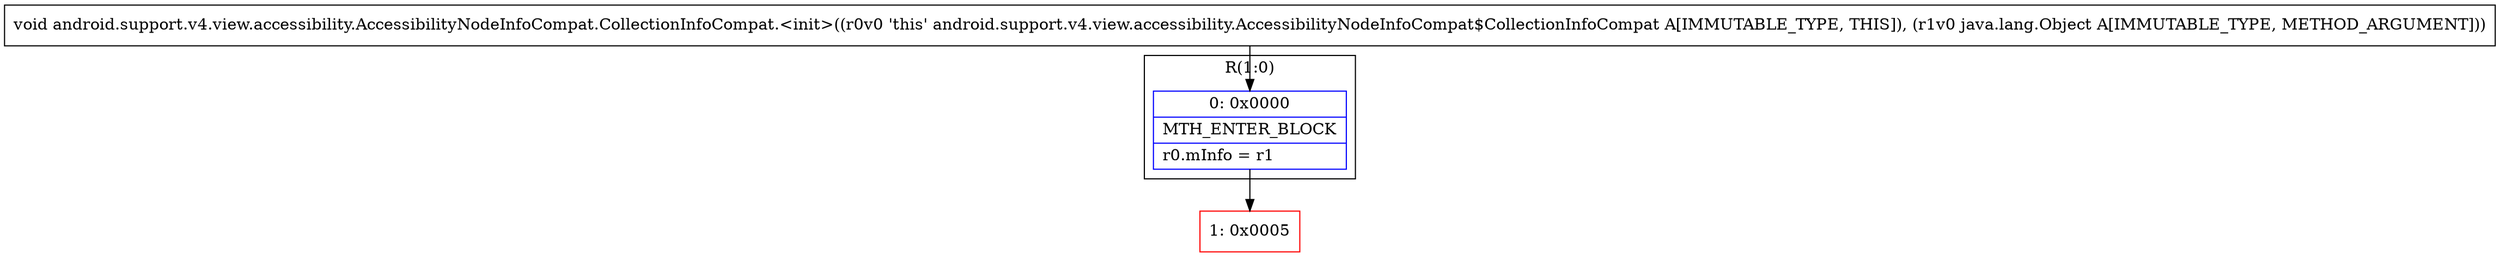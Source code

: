 digraph "CFG forandroid.support.v4.view.accessibility.AccessibilityNodeInfoCompat.CollectionInfoCompat.\<init\>(Ljava\/lang\/Object;)V" {
subgraph cluster_Region_881483683 {
label = "R(1:0)";
node [shape=record,color=blue];
Node_0 [shape=record,label="{0\:\ 0x0000|MTH_ENTER_BLOCK\l|r0.mInfo = r1\l}"];
}
Node_1 [shape=record,color=red,label="{1\:\ 0x0005}"];
MethodNode[shape=record,label="{void android.support.v4.view.accessibility.AccessibilityNodeInfoCompat.CollectionInfoCompat.\<init\>((r0v0 'this' android.support.v4.view.accessibility.AccessibilityNodeInfoCompat$CollectionInfoCompat A[IMMUTABLE_TYPE, THIS]), (r1v0 java.lang.Object A[IMMUTABLE_TYPE, METHOD_ARGUMENT])) }"];
MethodNode -> Node_0;
Node_0 -> Node_1;
}

